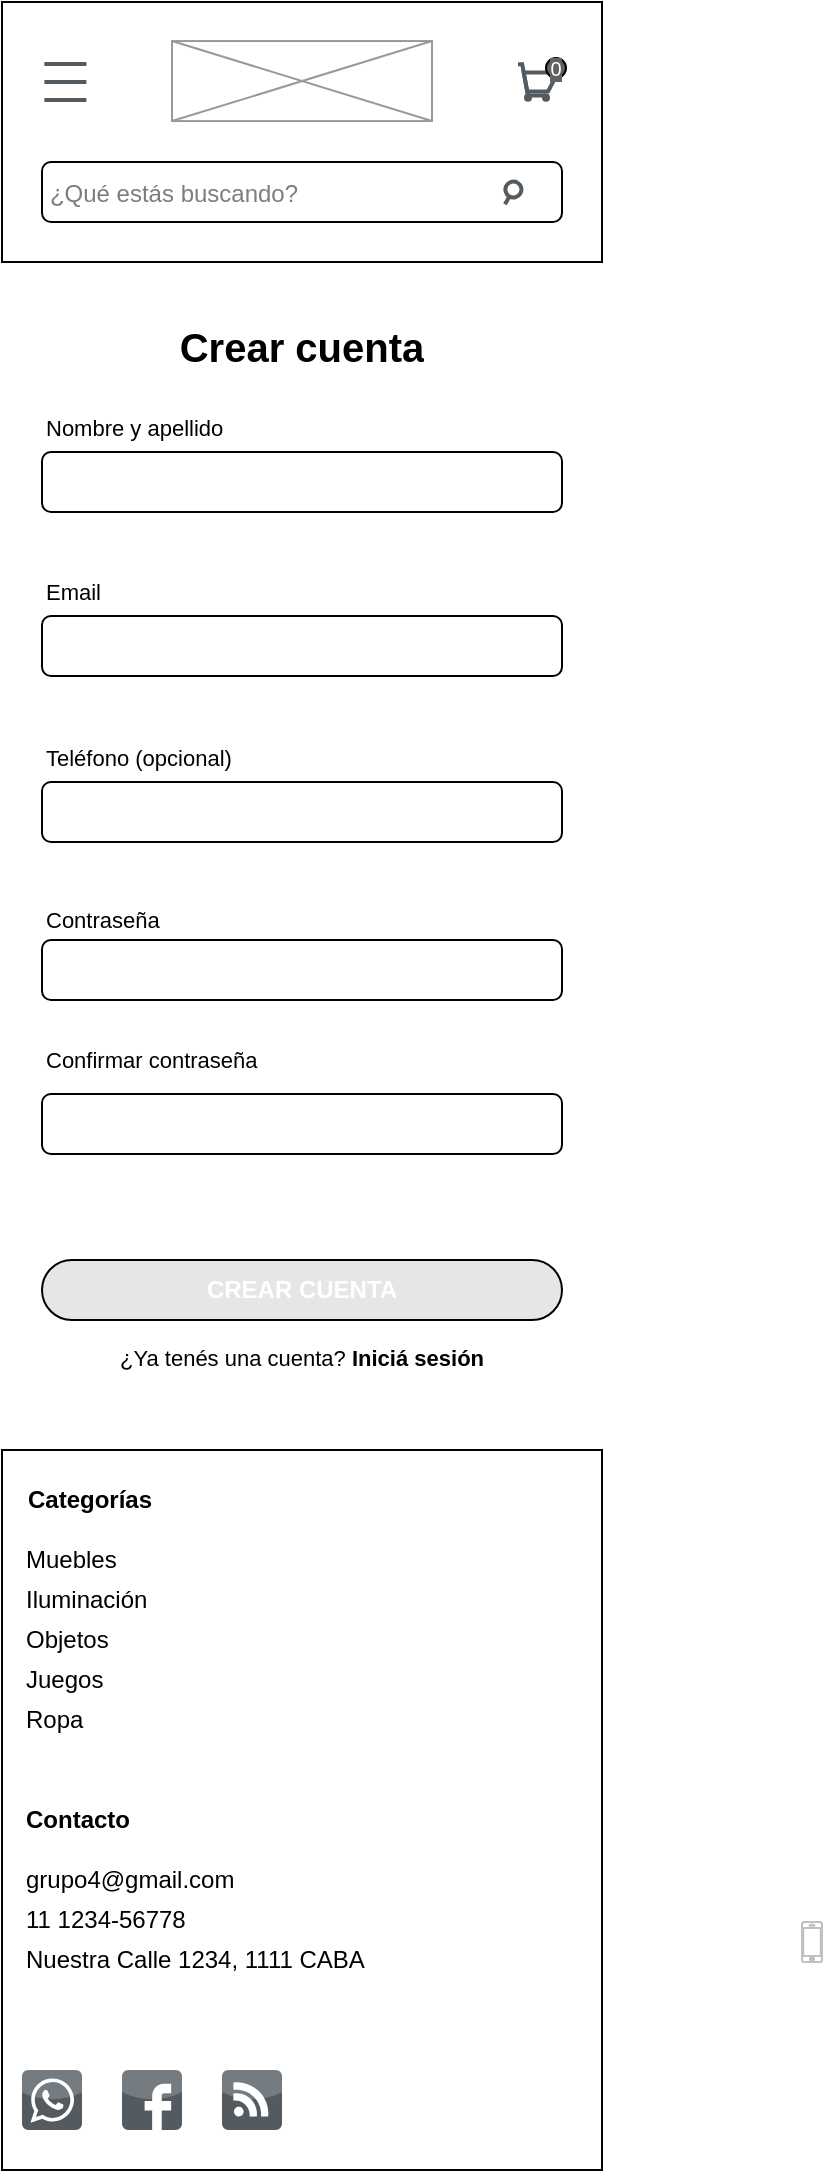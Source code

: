 <mxfile version="19.0.3" type="device"><diagram id="uW7u7Zsx8n6kEOl5035_" name="Page-1"><mxGraphModel dx="1016" dy="539" grid="1" gridSize="10" guides="1" tooltips="1" connect="1" arrows="1" fold="1" page="1" pageScale="1" pageWidth="300" pageHeight="570" math="0" shadow="0"><root><mxCell id="0"/><mxCell id="1" parent="0"/><mxCell id="MBPSToM_jYrUbF7GJNlZ-1" value="" style="rounded=0;whiteSpace=wrap;html=1;" parent="1" vertex="1"><mxGeometry width="300" height="130" as="geometry"/></mxCell><mxCell id="MBPSToM_jYrUbF7GJNlZ-3" value="" style="verticalLabelPosition=bottom;shadow=0;dashed=0;align=center;html=1;verticalAlign=top;strokeWidth=1;shape=mxgraph.mockup.graphics.simpleIcon;strokeColor=#999999;" parent="1" vertex="1"><mxGeometry x="85" y="19.53" width="130" height="40" as="geometry"/></mxCell><mxCell id="MBPSToM_jYrUbF7GJNlZ-5" value="" style="rounded=1;whiteSpace=wrap;html=1;" parent="1" vertex="1"><mxGeometry x="20" y="80" width="260" height="30" as="geometry"/></mxCell><mxCell id="MBPSToM_jYrUbF7GJNlZ-6" value="&lt;font color=&quot;#7d7d7d&quot;&gt;¿Qué estás buscando?&lt;/font&gt;" style="text;html=1;strokeColor=none;fillColor=none;align=center;verticalAlign=left;whiteSpace=wrap;rounded=0;fontFamily=Helvetica;" parent="1" vertex="1"><mxGeometry x="21" y="75" width="130" height="28" as="geometry"/></mxCell><mxCell id="MBPSToM_jYrUbF7GJNlZ-7" value="" style="html=1;verticalLabelPosition=bottom;align=center;labelBackgroundColor=#ffffff;verticalAlign=top;strokeWidth=2;strokeColor=#535b61;shadow=0;dashed=0;shape=mxgraph.ios7.icons.shopping_cart;fontFamily=Helvetica;" parent="1" vertex="1"><mxGeometry x="258" y="31.13" width="20" height="17.75" as="geometry"/></mxCell><mxCell id="6P5FC4eKNZ7RSgbgbHv8-1" value="" style="html=1;verticalLabelPosition=bottom;align=center;labelBackgroundColor=#ffffff;verticalAlign=top;strokeWidth=2;strokeColor=#535b61;shadow=0;dashed=0;shape=mxgraph.ios7.icons.looking_glass;rotation=75;" parent="1" vertex="1"><mxGeometry x="250" y="90" width="10" height="10" as="geometry"/></mxCell><mxCell id="6P5FC4eKNZ7RSgbgbHv8-9" value="" style="html=1;verticalLabelPosition=bottom;labelBackgroundColor=#ffffff;verticalAlign=top;shadow=0;dashed=0;strokeWidth=1;shape=mxgraph.ios7.misc.iphone;strokeColor=#c0c0c0;" parent="1" vertex="1"><mxGeometry x="400" y="960" width="10" height="20" as="geometry"/></mxCell><mxCell id="-yO5WLFtr57jbO82jEAk-1" value="" style="html=1;verticalLabelPosition=bottom;align=center;labelBackgroundColor=#ffffff;verticalAlign=top;strokeWidth=2;strokeColor=#535b61;shadow=0;dashed=0;shape=mxgraph.ios7.icons.most_viewed;pointerEvents=1" parent="1" vertex="1"><mxGeometry x="14" y="28.61" width="28.2" height="22.8" as="geometry"/></mxCell><mxCell id="jUTb1GRI9qV8tEeuiomq-2" value="&lt;h1&gt;&lt;span style=&quot;background-color: initial;&quot;&gt;&lt;font style=&quot;font-size: 20px;&quot;&gt;Crear cuenta&lt;/font&gt;&lt;/span&gt;&lt;br&gt;&lt;/h1&gt;&lt;div&gt;&lt;span style=&quot;background-color: initial;&quot;&gt;&lt;font style=&quot;font-size: 20px;&quot;&gt;&lt;br&gt;&lt;/font&gt;&lt;/span&gt;&lt;/div&gt;" style="text;html=1;strokeColor=none;fillColor=none;spacing=5;spacingTop=-20;whiteSpace=wrap;overflow=hidden;rounded=0;align=center;" parent="1" vertex="1"><mxGeometry x="20" y="152" width="260" height="40" as="geometry"/></mxCell><mxCell id="jUTb1GRI9qV8tEeuiomq-3" value="" style="rounded=1;whiteSpace=wrap;html=1;" parent="1" vertex="1"><mxGeometry x="20" y="225" width="260" height="30" as="geometry"/></mxCell><mxCell id="jUTb1GRI9qV8tEeuiomq-4" value="" style="rounded=1;whiteSpace=wrap;html=1;" parent="1" vertex="1"><mxGeometry x="20" y="307" width="260" height="30" as="geometry"/></mxCell><mxCell id="jUTb1GRI9qV8tEeuiomq-5" value="" style="group" parent="1" vertex="1" connectable="0"><mxGeometry y="724" width="300" height="360" as="geometry"/></mxCell><mxCell id="c_yE67asiVKya4BYkcYL-7" value="" style="rounded=0;whiteSpace=wrap;html=1;container=1;" parent="jUTb1GRI9qV8tEeuiomq-5" vertex="1"><mxGeometry width="300" height="360" as="geometry"/></mxCell><mxCell id="c_yE67asiVKya4BYkcYL-9" value="" style="dashed=0;outlineConnect=0;html=1;align=center;labelPosition=center;verticalLabelPosition=bottom;verticalAlign=top;shape=mxgraph.webicons.whatsapp;fillColor=#535b61" parent="jUTb1GRI9qV8tEeuiomq-5" vertex="1"><mxGeometry x="10" y="310" width="30" height="30" as="geometry"/></mxCell><mxCell id="c_yE67asiVKya4BYkcYL-10" value="" style="dashed=0;outlineConnect=0;html=1;align=center;labelPosition=center;verticalLabelPosition=bottom;verticalAlign=top;shape=mxgraph.webicons.feed;fillColor=#535b61" parent="jUTb1GRI9qV8tEeuiomq-5" vertex="1"><mxGeometry x="110" y="310" width="30" height="30" as="geometry"/></mxCell><mxCell id="c_yE67asiVKya4BYkcYL-11" value="" style="dashed=0;outlineConnect=0;html=1;align=center;labelPosition=center;verticalLabelPosition=bottom;verticalAlign=top;shape=mxgraph.webicons.facebook;fillColor=#535b61" parent="jUTb1GRI9qV8tEeuiomq-5" vertex="1"><mxGeometry x="60" y="310" width="30" height="30" as="geometry"/></mxCell><mxCell id="c_yE67asiVKya4BYkcYL-15" value="Juegos" style="text;html=1;strokeColor=none;fillColor=none;align=left;verticalAlign=middle;whiteSpace=wrap;rounded=0;" parent="jUTb1GRI9qV8tEeuiomq-5" vertex="1"><mxGeometry x="10" y="110" width="130" height="10" as="geometry"/></mxCell><mxCell id="c_yE67asiVKya4BYkcYL-16" value="Iluminación" style="text;html=1;strokeColor=none;fillColor=none;align=left;verticalAlign=middle;whiteSpace=wrap;rounded=0;" parent="jUTb1GRI9qV8tEeuiomq-5" vertex="1"><mxGeometry x="10" y="70" width="130" height="10" as="geometry"/></mxCell><mxCell id="c_yE67asiVKya4BYkcYL-17" value="Objetos" style="text;html=1;strokeColor=none;fillColor=none;align=left;verticalAlign=middle;whiteSpace=wrap;rounded=0;" parent="jUTb1GRI9qV8tEeuiomq-5" vertex="1"><mxGeometry x="10" y="90" width="130" height="10" as="geometry"/></mxCell><mxCell id="c_yE67asiVKya4BYkcYL-18" value="Ropa" style="text;html=1;strokeColor=none;fillColor=none;align=left;verticalAlign=middle;whiteSpace=wrap;rounded=0;" parent="jUTb1GRI9qV8tEeuiomq-5" vertex="1"><mxGeometry x="10" y="130" width="130" height="10" as="geometry"/></mxCell><mxCell id="c_yE67asiVKya4BYkcYL-20" value="&lt;b&gt;Contacto&lt;/b&gt;" style="text;html=1;strokeColor=none;fillColor=none;align=left;verticalAlign=middle;whiteSpace=wrap;rounded=0;" parent="jUTb1GRI9qV8tEeuiomq-5" vertex="1"><mxGeometry x="10" y="170" width="120" height="30" as="geometry"/></mxCell><mxCell id="c_yE67asiVKya4BYkcYL-22" value="Nuestra Calle 1234, 1111 CABA" style="text;html=1;strokeColor=none;fillColor=none;align=left;verticalAlign=middle;whiteSpace=wrap;rounded=0;" parent="jUTb1GRI9qV8tEeuiomq-5" vertex="1"><mxGeometry x="10" y="250" width="199" height="10" as="geometry"/></mxCell><mxCell id="c_yE67asiVKya4BYkcYL-23" value="grupo4@gmail.com" style="text;html=1;strokeColor=none;fillColor=none;align=left;verticalAlign=middle;whiteSpace=wrap;rounded=0;" parent="jUTb1GRI9qV8tEeuiomq-5" vertex="1"><mxGeometry x="10" y="210" width="130" height="10" as="geometry"/></mxCell><mxCell id="c_yE67asiVKya4BYkcYL-24" value="11 1234-56778" style="text;html=1;strokeColor=none;fillColor=none;align=left;verticalAlign=middle;whiteSpace=wrap;rounded=0;" parent="jUTb1GRI9qV8tEeuiomq-5" vertex="1"><mxGeometry x="10" y="230" width="130" height="10" as="geometry"/></mxCell><mxCell id="-yO5WLFtr57jbO82jEAk-3" value="&lt;b&gt;Categorías&lt;/b&gt;" style="text;html=1;strokeColor=none;fillColor=none;align=left;verticalAlign=middle;whiteSpace=wrap;rounded=0;" parent="jUTb1GRI9qV8tEeuiomq-5" vertex="1"><mxGeometry x="11" y="10" width="120" height="30" as="geometry"/></mxCell><mxCell id="-yO5WLFtr57jbO82jEAk-4" value="Muebles" style="text;html=1;strokeColor=none;fillColor=none;align=left;verticalAlign=middle;whiteSpace=wrap;rounded=0;" parent="jUTb1GRI9qV8tEeuiomq-5" vertex="1"><mxGeometry x="10" y="50" width="130" height="10" as="geometry"/></mxCell><mxCell id="jUTb1GRI9qV8tEeuiomq-6" value="&lt;span style=&quot;font-size: 11px;&quot;&gt;Nombre y apellido&lt;/span&gt;" style="text;html=1;strokeColor=none;fillColor=none;align=left;verticalAlign=middle;whiteSpace=wrap;rounded=0;fontSize=20;" parent="1" vertex="1"><mxGeometry x="20" y="194" width="110" height="30" as="geometry"/></mxCell><mxCell id="jUTb1GRI9qV8tEeuiomq-7" value="&lt;span style=&quot;font-size: 11px;&quot;&gt;Email&lt;/span&gt;" style="text;html=1;strokeColor=none;fillColor=none;align=left;verticalAlign=middle;whiteSpace=wrap;rounded=0;fontSize=20;" parent="1" vertex="1"><mxGeometry x="20" y="276" width="60" height="30" as="geometry"/></mxCell><mxCell id="jUTb1GRI9qV8tEeuiomq-9" value="&lt;font color=&quot;#ffffff&quot;&gt;&lt;b&gt;CREAR CUENTA&lt;/b&gt;&lt;/font&gt;" style="rounded=1;whiteSpace=wrap;html=1;arcSize=50;fillColor=#E6E6E6;" parent="1" vertex="1"><mxGeometry x="20" y="629" width="260" height="30" as="geometry"/></mxCell><mxCell id="jUTb1GRI9qV8tEeuiomq-10" value="&lt;span style=&quot;font-size: 11px;&quot;&gt;¿Ya tenés una cuenta?&lt;b&gt; Iniciá sesión&lt;/b&gt;&lt;/span&gt;" style="text;html=1;strokeColor=none;fillColor=none;align=center;verticalAlign=middle;whiteSpace=wrap;rounded=0;fontSize=20;" parent="1" vertex="1"><mxGeometry x="20" y="659" width="260" height="30" as="geometry"/></mxCell><mxCell id="jUTb1GRI9qV8tEeuiomq-12" value="0" style="ellipse;whiteSpace=wrap;html=1;aspect=fixed;labelBackgroundColor=#616161;fontSize=10;fontColor=#FFFFFF;fillColor=#616161;align=center;" parent="1" vertex="1"><mxGeometry x="272" y="28" width="10" height="10" as="geometry"/></mxCell><mxCell id="d8IXVxCfXf8A92LceE0n-2" value="" style="rounded=1;whiteSpace=wrap;html=1;" vertex="1" parent="1"><mxGeometry x="20" y="390" width="260" height="30" as="geometry"/></mxCell><mxCell id="d8IXVxCfXf8A92LceE0n-3" value="&lt;span style=&quot;font-size: 11px;&quot;&gt;Teléfono (opcional)&lt;/span&gt;" style="text;html=1;strokeColor=none;fillColor=none;align=left;verticalAlign=middle;whiteSpace=wrap;rounded=0;fontSize=20;" vertex="1" parent="1"><mxGeometry x="20" y="359" width="130" height="30" as="geometry"/></mxCell><mxCell id="d8IXVxCfXf8A92LceE0n-4" value="" style="rounded=1;whiteSpace=wrap;html=1;" vertex="1" parent="1"><mxGeometry x="20" y="469" width="260" height="30" as="geometry"/></mxCell><mxCell id="d8IXVxCfXf8A92LceE0n-5" value="&lt;span style=&quot;font-size: 11px;&quot;&gt;Contraseña&lt;/span&gt;" style="text;html=1;strokeColor=none;fillColor=none;align=left;verticalAlign=middle;whiteSpace=wrap;rounded=0;fontSize=20;" vertex="1" parent="1"><mxGeometry x="20" y="440" width="120" height="30" as="geometry"/></mxCell><mxCell id="d8IXVxCfXf8A92LceE0n-7" value="" style="rounded=1;whiteSpace=wrap;html=1;" vertex="1" parent="1"><mxGeometry x="20" y="546" width="260" height="30" as="geometry"/></mxCell><mxCell id="d8IXVxCfXf8A92LceE0n-8" value="&lt;span style=&quot;font-size: 11px;&quot;&gt;Confirmar contraseña&lt;/span&gt;" style="text;html=1;strokeColor=none;fillColor=none;align=left;verticalAlign=middle;whiteSpace=wrap;rounded=0;fontSize=20;" vertex="1" parent="1"><mxGeometry x="20" y="510" width="150" height="30" as="geometry"/></mxCell></root></mxGraphModel></diagram></mxfile>